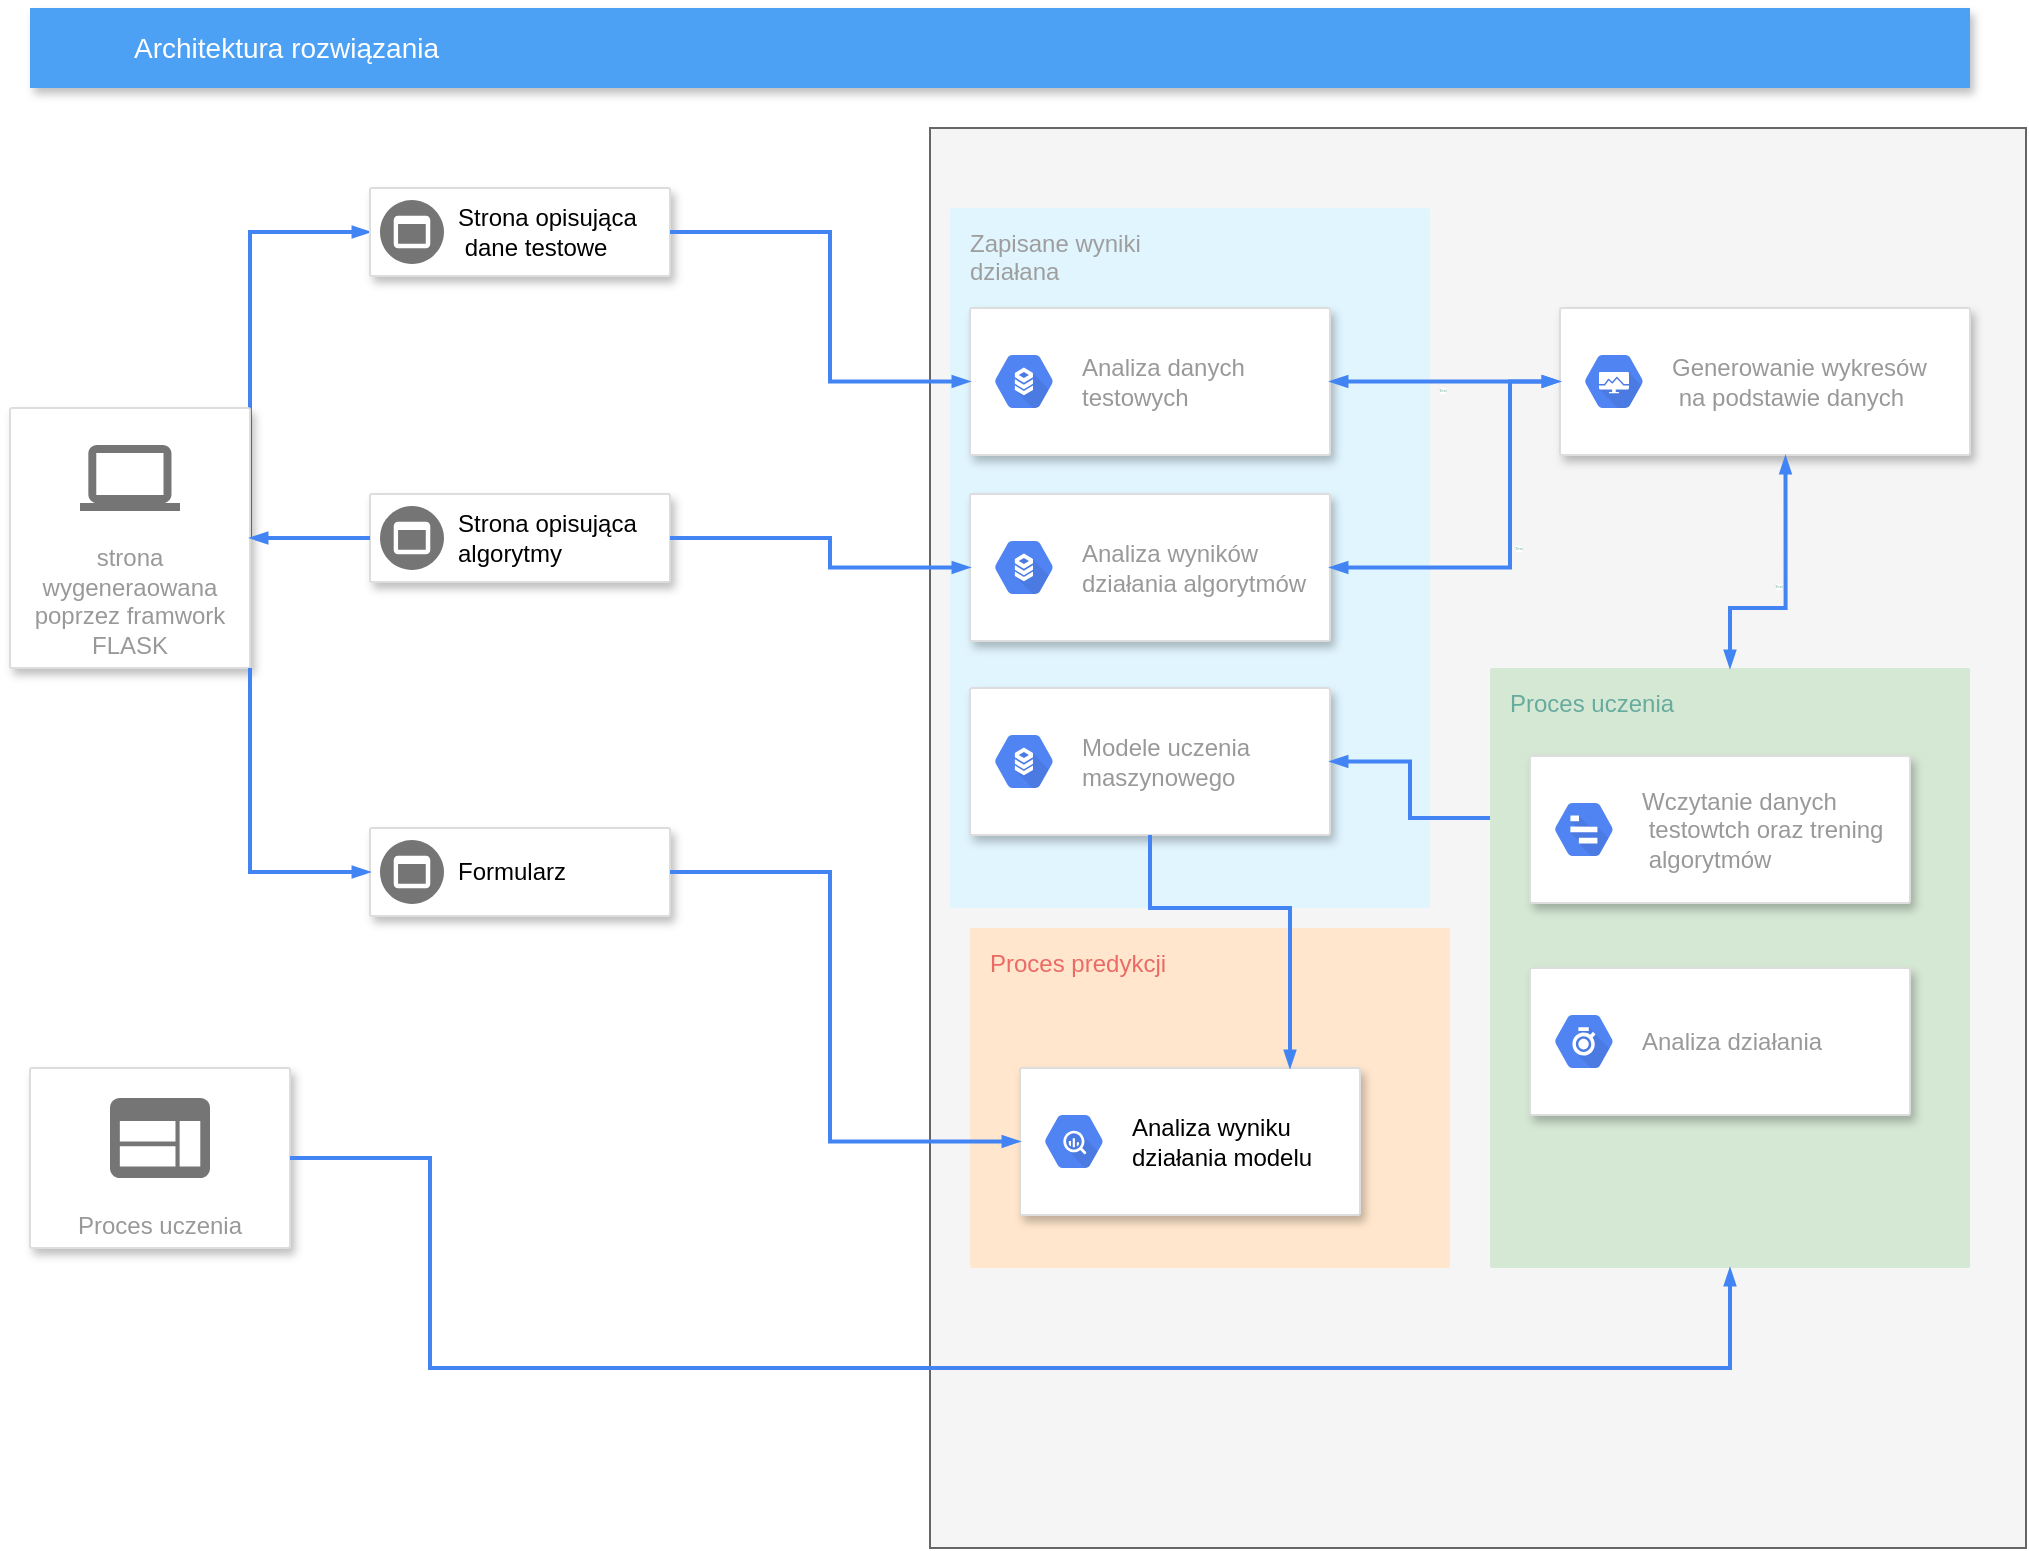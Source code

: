 <mxfile version="16.5.1" type="device"><diagram id="f106602c-feb2-e66a-4537-3a34d633f6aa" name="Page-1"><mxGraphModel dx="1043" dy="780" grid="1" gridSize="10" guides="1" tooltips="1" connect="1" arrows="1" fold="1" page="1" pageScale="1" pageWidth="1169" pageHeight="827" background="none" math="0" shadow="0"><root><mxCell id="0"/><mxCell id="1" parent="0"/><mxCell id="14" value="" style="fillColor=#f5f5f5;strokeColor=#666666;shadow=0;fontSize=14;align=left;spacing=10;fontColor=#333333;9E9E9E;verticalAlign=top;spacingTop=-4;fontStyle=0;spacingLeft=40;html=1;" parent="1" vertex="1"><mxGeometry x="480" y="100" width="548" height="710" as="geometry"/></mxCell><mxCell id="wgKgG9ePYqWSuv54uex_-557" value="&lt;font color=&quot;#ea6b66&quot;&gt;Proces predykcji&lt;/font&gt;" style="rounded=1;absoluteArcSize=1;arcSize=2;html=1;strokeColor=#d79b00;shadow=0;dashed=0;strokeColor=none;fontSize=12;align=left;verticalAlign=top;spacing=10;spacingTop=-4;fillColor=#ffe6cc;" vertex="1" parent="14"><mxGeometry x="20" y="400" width="240" height="170" as="geometry"/></mxCell><mxCell id="wgKgG9ePYqWSuv54uex_-539" value="&lt;font color=&quot;#67ab9f&quot;&gt;Proces uczenia&lt;/font&gt;" style="rounded=1;absoluteArcSize=1;arcSize=2;html=1;strokeColor=#82b366;shadow=0;dashed=0;strokeColor=none;fontSize=12;align=left;verticalAlign=top;spacing=10;spacingTop=-4;fillColor=#d5e8d4;" vertex="1" parent="14"><mxGeometry x="280" y="270" width="240" height="300" as="geometry"/></mxCell><mxCell id="511" value="Zapisane wyniki &lt;br&gt;działana&amp;nbsp;" style="rounded=1;absoluteArcSize=1;arcSize=2;html=1;strokeColor=none;gradientColor=none;shadow=0;dashed=0;strokeColor=none;fontSize=12;fontColor=#9E9E9E;align=left;verticalAlign=top;spacing=10;spacingTop=-4;fillColor=#E1F5FE;" parent="14" vertex="1"><mxGeometry x="10" y="40" width="240" height="350" as="geometry"/></mxCell><mxCell id="503" value="" style="strokeColor=#dddddd;fillColor=#ffffff;shadow=1;strokeWidth=1;rounded=1;absoluteArcSize=1;arcSize=2;fontSize=10;fontColor=#999999;align=left;html=1;" parent="14" vertex="1"><mxGeometry x="20" y="89.995" width="180" height="73.448" as="geometry"/></mxCell><mxCell id="504" value="Analiza danych&amp;nbsp; &lt;br&gt;testowych" style="dashed=0;connectable=0;html=1;fillColor=#5184F3;strokeColor=none;shape=mxgraph.gcp2.hexIcon;prIcon=cloud_sql;part=1;labelPosition=right;verticalLabelPosition=middle;align=left;verticalAlign=middle;spacingLeft=5;fontColor=#999999;fontSize=12;" parent="503" vertex="1"><mxGeometry y="0.5" width="44" height="39" relative="1" as="geometry"><mxPoint x="5" y="-19.5" as="offset"/></mxGeometry></mxCell><mxCell id="wgKgG9ePYqWSuv54uex_-526" value="" style="strokeColor=#dddddd;fillColor=#ffffff;shadow=1;strokeWidth=1;rounded=1;absoluteArcSize=1;arcSize=2;fontSize=10;fontColor=#999999;align=left;html=1;" vertex="1" parent="14"><mxGeometry x="20" y="182.996" width="180" height="73.448" as="geometry"/></mxCell><mxCell id="wgKgG9ePYqWSuv54uex_-527" value="Analiza wyników &lt;br&gt;działania algorytmów" style="dashed=0;connectable=0;html=1;fillColor=#5184F3;strokeColor=none;shape=mxgraph.gcp2.hexIcon;prIcon=cloud_sql;part=1;labelPosition=right;verticalLabelPosition=middle;align=left;verticalAlign=middle;spacingLeft=5;fontColor=#999999;fontSize=12;" vertex="1" parent="wgKgG9ePYqWSuv54uex_-526"><mxGeometry y="0.5" width="44" height="39" relative="1" as="geometry"><mxPoint x="5" y="-19.5" as="offset"/></mxGeometry></mxCell><mxCell id="501" value="" style="strokeColor=#dddddd;fillColor=#ffffff;shadow=1;strokeWidth=1;rounded=1;absoluteArcSize=1;arcSize=2;fontSize=10;fontColor=#999999;align=left;html=1;" parent="14" vertex="1"><mxGeometry x="45" y="470.003" width="170" height="73.448" as="geometry"/></mxCell><mxCell id="502" value="&lt;font color=&quot;#000000&quot;&gt;Analiza wyniku &lt;br&gt;działania modelu&amp;nbsp;&lt;/font&gt;" style="dashed=0;connectable=0;html=1;fillColor=#5184F3;strokeColor=none;shape=mxgraph.gcp2.hexIcon;prIcon=bigquery;part=1;labelPosition=right;verticalLabelPosition=middle;align=left;verticalAlign=middle;spacingLeft=5;fontColor=#999999;fontSize=12;" parent="501" vertex="1"><mxGeometry y="0.5" width="44" height="39" relative="1" as="geometry"><mxPoint x="5" y="-19.5" as="offset"/></mxGeometry></mxCell><mxCell id="wgKgG9ePYqWSuv54uex_-533" value="" style="strokeColor=#dddddd;shadow=1;strokeWidth=1;rounded=1;absoluteArcSize=1;arcSize=2;fontSize=2;fontColor=#FFFFFF;" vertex="1" parent="14"><mxGeometry x="300" y="314" width="190" height="73.45" as="geometry"/></mxCell><mxCell id="wgKgG9ePYqWSuv54uex_-534" value="Wczytanie danych&lt;br&gt;&amp;nbsp;testowtch oraz trening&lt;br&gt;&amp;nbsp;algorytmów" style="sketch=0;dashed=0;connectable=0;html=1;fillColor=#5184F3;strokeColor=none;shape=mxgraph.gcp2.hexIcon;prIcon=trace;part=1;labelPosition=right;verticalLabelPosition=middle;align=left;verticalAlign=middle;spacingLeft=5;fontColor=#999999;fontSize=12;" vertex="1" parent="wgKgG9ePYqWSuv54uex_-533"><mxGeometry y="0.5" width="44" height="39" relative="1" as="geometry"><mxPoint x="5" y="-19.5" as="offset"/></mxGeometry></mxCell><mxCell id="wgKgG9ePYqWSuv54uex_-537" value="" style="strokeColor=#dddddd;shadow=1;strokeWidth=1;rounded=1;absoluteArcSize=1;arcSize=2;fontSize=2;fontColor=#FFFFFF;" vertex="1" parent="14"><mxGeometry x="315" y="89.99" width="205" height="73.45" as="geometry"/></mxCell><mxCell id="wgKgG9ePYqWSuv54uex_-538" value="Generowanie wykresów&lt;br&gt;&amp;nbsp;na podstawie danych" style="sketch=0;dashed=0;connectable=0;html=1;fillColor=#5184F3;strokeColor=none;shape=mxgraph.gcp2.hexIcon;prIcon=cloud_deployment_manager;part=1;labelPosition=right;verticalLabelPosition=middle;align=left;verticalAlign=middle;spacingLeft=5;fontColor=#999999;fontSize=12;" vertex="1" parent="wgKgG9ePYqWSuv54uex_-537"><mxGeometry y="0.5" width="44" height="39" relative="1" as="geometry"><mxPoint x="5" y="-19.5" as="offset"/></mxGeometry></mxCell><mxCell id="wgKgG9ePYqWSuv54uex_-535" value="" style="strokeColor=#dddddd;shadow=1;strokeWidth=1;rounded=1;absoluteArcSize=1;arcSize=2;fontSize=2;fontColor=#FFFFFF;" vertex="1" parent="14"><mxGeometry x="300" y="420" width="190" height="73.45" as="geometry"/></mxCell><mxCell id="wgKgG9ePYqWSuv54uex_-536" value="Analiza działania" style="sketch=0;dashed=0;connectable=0;html=1;fillColor=#5184F3;strokeColor=none;shape=mxgraph.gcp2.hexIcon;prIcon=profiler;part=1;labelPosition=right;verticalLabelPosition=middle;align=left;verticalAlign=middle;spacingLeft=5;fontColor=#999999;fontSize=12;" vertex="1" parent="wgKgG9ePYqWSuv54uex_-535"><mxGeometry y="0.5" width="44" height="39" relative="1" as="geometry"><mxPoint x="5" y="-19.5" as="offset"/></mxGeometry></mxCell><mxCell id="wgKgG9ePYqWSuv54uex_-547" style="edgeStyle=orthogonalEdgeStyle;rounded=0;html=1;labelBackgroundColor=none;startArrow=blockThin;startFill=1;endArrow=blockThin;endFill=1;jettySize=auto;orthogonalLoop=1;strokeColor=#4284F3;strokeWidth=2;fontSize=10;fontColor=#999999;align=center;dashed=0;endSize=4;startSize=4;entryX=1;entryY=0.5;entryDx=0;entryDy=0;exitX=0;exitY=0.5;exitDx=0;exitDy=0;" edge="1" parent="14" source="wgKgG9ePYqWSuv54uex_-537" target="503"><mxGeometry relative="1" as="geometry"><mxPoint x="300" y="432.328" as="sourcePoint"/><mxPoint x="140.067" y="418.722" as="targetPoint"/><Array as="points"><mxPoint x="270" y="127"/><mxPoint x="270" y="127"/></Array></mxGeometry></mxCell><mxCell id="wgKgG9ePYqWSuv54uex_-548" value="Text" style="edgeLabel;html=1;align=center;verticalAlign=middle;resizable=0;points=[];fontSize=2;fontColor=#67AB9F;" vertex="1" connectable="0" parent="wgKgG9ePYqWSuv54uex_-547"><mxGeometry x="0.038" y="4" relative="1" as="geometry"><mxPoint as="offset"/></mxGeometry></mxCell><mxCell id="wgKgG9ePYqWSuv54uex_-549" style="edgeStyle=orthogonalEdgeStyle;rounded=0;html=1;labelBackgroundColor=none;startArrow=blockThin;startFill=1;endArrow=blockThin;endFill=1;jettySize=auto;orthogonalLoop=1;strokeColor=#4284F3;strokeWidth=2;fontSize=10;fontColor=#999999;align=center;dashed=0;endSize=4;startSize=4;entryX=1;entryY=0.5;entryDx=0;entryDy=0;exitX=0;exitY=0.5;exitDx=0;exitDy=0;" edge="1" parent="14" source="wgKgG9ePYqWSuv54uex_-537" target="wgKgG9ePYqWSuv54uex_-526"><mxGeometry relative="1" as="geometry"><mxPoint x="325" y="136.715" as="sourcePoint"/><mxPoint x="210" y="136.719" as="targetPoint"/><Array as="points"><mxPoint x="290" y="127"/><mxPoint x="290" y="220"/></Array></mxGeometry></mxCell><mxCell id="wgKgG9ePYqWSuv54uex_-550" value="Text" style="edgeLabel;html=1;align=center;verticalAlign=middle;resizable=0;points=[];fontSize=2;fontColor=#67AB9F;" vertex="1" connectable="0" parent="wgKgG9ePYqWSuv54uex_-549"><mxGeometry x="0.038" y="4" relative="1" as="geometry"><mxPoint as="offset"/></mxGeometry></mxCell><mxCell id="wgKgG9ePYqWSuv54uex_-551" style="edgeStyle=orthogonalEdgeStyle;rounded=0;html=1;labelBackgroundColor=none;startArrow=blockThin;startFill=1;endArrow=blockThin;endFill=1;jettySize=auto;orthogonalLoop=1;strokeColor=#4284F3;strokeWidth=2;fontSize=10;fontColor=#999999;align=center;dashed=0;endSize=4;startSize=4;entryX=0.55;entryY=1.008;entryDx=0;entryDy=0;exitX=0.5;exitY=0;exitDx=0;exitDy=0;entryPerimeter=0;" edge="1" parent="14" source="wgKgG9ePYqWSuv54uex_-539" target="wgKgG9ePYqWSuv54uex_-537"><mxGeometry relative="1" as="geometry"><mxPoint x="335" y="146.715" as="sourcePoint"/><mxPoint x="220" y="146.719" as="targetPoint"/><Array as="points"><mxPoint x="400" y="240"/><mxPoint x="428" y="240"/></Array></mxGeometry></mxCell><mxCell id="wgKgG9ePYqWSuv54uex_-552" value="Text" style="edgeLabel;html=1;align=center;verticalAlign=middle;resizable=0;points=[];fontSize=2;fontColor=#67AB9F;" vertex="1" connectable="0" parent="wgKgG9ePYqWSuv54uex_-551"><mxGeometry x="0.038" y="4" relative="1" as="geometry"><mxPoint as="offset"/></mxGeometry></mxCell><mxCell id="wgKgG9ePYqWSuv54uex_-553" value="" style="strokeColor=#dddddd;fillColor=#ffffff;shadow=1;strokeWidth=1;rounded=1;absoluteArcSize=1;arcSize=2;fontSize=10;fontColor=#999999;align=left;html=1;" vertex="1" parent="14"><mxGeometry x="20" y="279.996" width="180" height="73.448" as="geometry"/></mxCell><mxCell id="wgKgG9ePYqWSuv54uex_-554" value="Modele uczenia &lt;br&gt;maszynowego" style="dashed=0;connectable=0;html=1;fillColor=#5184F3;strokeColor=none;shape=mxgraph.gcp2.hexIcon;prIcon=cloud_sql;part=1;labelPosition=right;verticalLabelPosition=middle;align=left;verticalAlign=middle;spacingLeft=5;fontColor=#999999;fontSize=12;" vertex="1" parent="wgKgG9ePYqWSuv54uex_-553"><mxGeometry y="0.5" width="44" height="39" relative="1" as="geometry"><mxPoint x="5" y="-19.5" as="offset"/></mxGeometry></mxCell><mxCell id="wgKgG9ePYqWSuv54uex_-544" value="" style="edgeStyle=orthogonalEdgeStyle;fontSize=12;html=1;endArrow=blockThin;endFill=1;rounded=0;strokeWidth=2;endSize=4;startSize=4;dashed=0;strokeColor=#4284F3;fontColor=#67AB9F;exitX=0;exitY=0.25;exitDx=0;exitDy=0;" edge="1" parent="14" source="wgKgG9ePYqWSuv54uex_-539" target="wgKgG9ePYqWSuv54uex_-553"><mxGeometry width="100" relative="1" as="geometry"><mxPoint x="90" y="410" as="sourcePoint"/><mxPoint x="190" y="410" as="targetPoint"/></mxGeometry></mxCell><mxCell id="wgKgG9ePYqWSuv54uex_-558" value="" style="edgeStyle=orthogonalEdgeStyle;fontSize=12;html=1;endArrow=blockThin;endFill=1;rounded=0;strokeWidth=2;endSize=4;startSize=4;dashed=0;strokeColor=#4284F3;fontColor=#67AB9F;exitX=0.5;exitY=1;exitDx=0;exitDy=0;" edge="1" parent="14" source="wgKgG9ePYqWSuv54uex_-553" target="501"><mxGeometry width="100" relative="1" as="geometry"><mxPoint x="290" y="355" as="sourcePoint"/><mxPoint x="210" y="326.667" as="targetPoint"/><Array as="points"><mxPoint x="110" y="390"/><mxPoint x="180" y="390"/></Array></mxGeometry></mxCell><mxCell id="2" value="Architektura rozwiązania" style="fillColor=#4DA1F5;strokeColor=none;shadow=1;gradientColor=none;fontSize=14;align=left;spacingLeft=50;fontColor=#ffffff;html=1;" parent="1" vertex="1"><mxGeometry x="30" y="40" width="970" height="40" as="geometry"/></mxCell><mxCell id="507" style="edgeStyle=orthogonalEdgeStyle;rounded=0;html=1;labelBackgroundColor=none;startArrow=none;startFill=1;endArrow=blockThin;endFill=1;jettySize=auto;orthogonalLoop=1;strokeColor=#4284F3;strokeWidth=2;fontSize=10;fontColor=#999999;align=center;dashed=0;endSize=4;startSize=4;exitX=1;exitY=0.5;exitDx=0;exitDy=0;entryX=0;entryY=0.5;entryDx=0;entryDy=0;" parent="1" source="495" target="497" edge="1"><mxGeometry relative="1" as="geometry"><Array as="points"><mxPoint x="140" y="152"/></Array></mxGeometry></mxCell><mxCell id="495" value="strona wygeneraowana poprzez framwork FLASK" style="strokeColor=#dddddd;fillColor=#ffffff;shadow=1;strokeWidth=1;rounded=1;absoluteArcSize=1;arcSize=2;labelPosition=center;verticalLabelPosition=middle;align=center;verticalAlign=bottom;spacingLeft=0;fontColor=#999999;fontSize=12;whiteSpace=wrap;spacingBottom=2;html=1;" parent="1" vertex="1"><mxGeometry x="20" y="240" width="120" height="130" as="geometry"/></mxCell><mxCell id="496" value="" style="dashed=0;connectable=0;html=1;fillColor=#757575;strokeColor=none;shape=mxgraph.gcp2.laptop;part=1;" parent="495" vertex="1"><mxGeometry x="0.5" width="50" height="33" relative="1" as="geometry"><mxPoint x="-25" y="18.5" as="offset"/></mxGeometry></mxCell><mxCell id="497" value="" style="strokeColor=#dddddd;fillColor=#ffffff;shadow=1;strokeWidth=1;rounded=1;absoluteArcSize=1;arcSize=2;fontSize=10;fontColor=#999999;align=left;html=1;" parent="1" vertex="1"><mxGeometry x="200" y="130" width="150" height="44" as="geometry"/></mxCell><mxCell id="498" value="Strona opisująca&lt;br&gt;&amp;nbsp;dane testowe" style="dashed=0;connectable=0;html=1;fillColor=#757575;strokeColor=none;shape=mxgraph.gcp2.frontend_platform_services;part=1;labelPosition=right;verticalLabelPosition=middle;align=left;verticalAlign=middle;spacingLeft=5;fontColor=#000000;fontSize=12;" parent="497" vertex="1"><mxGeometry y="0.5" width="32" height="32" relative="1" as="geometry"><mxPoint x="5" y="-16" as="offset"/></mxGeometry></mxCell><mxCell id="wgKgG9ePYqWSuv54uex_-518" value="" style="strokeColor=#dddddd;fillColor=#ffffff;shadow=1;strokeWidth=1;rounded=1;absoluteArcSize=1;arcSize=2;fontSize=10;fontColor=#999999;align=left;html=1;" vertex="1" parent="1"><mxGeometry x="200" y="450" width="150" height="44" as="geometry"/></mxCell><mxCell id="wgKgG9ePYqWSuv54uex_-519" value="Formularz&amp;nbsp;" style="dashed=0;connectable=0;html=1;fillColor=#757575;strokeColor=none;shape=mxgraph.gcp2.frontend_platform_services;part=1;labelPosition=right;verticalLabelPosition=middle;align=left;verticalAlign=middle;spacingLeft=5;fontColor=#000000;fontSize=12;" vertex="1" parent="wgKgG9ePYqWSuv54uex_-518"><mxGeometry y="0.5" width="32" height="32" relative="1" as="geometry"><mxPoint x="5" y="-16" as="offset"/></mxGeometry></mxCell><mxCell id="wgKgG9ePYqWSuv54uex_-516" value="" style="strokeColor=#dddddd;fillColor=#ffffff;shadow=1;strokeWidth=1;rounded=1;absoluteArcSize=1;arcSize=2;fontSize=10;fontColor=#999999;align=left;html=1;" vertex="1" parent="1"><mxGeometry x="200" y="283" width="150" height="44" as="geometry"/></mxCell><mxCell id="wgKgG9ePYqWSuv54uex_-517" value="Strona opisująca&amp;nbsp;&lt;br&gt;algorytmy" style="dashed=0;connectable=0;html=1;fillColor=#757575;strokeColor=none;shape=mxgraph.gcp2.frontend_platform_services;part=1;labelPosition=right;verticalLabelPosition=middle;align=left;verticalAlign=middle;spacingLeft=5;fontColor=#000000;fontSize=12;" vertex="1" parent="wgKgG9ePYqWSuv54uex_-516"><mxGeometry y="0.5" width="32" height="32" relative="1" as="geometry"><mxPoint x="5" y="-16" as="offset"/></mxGeometry></mxCell><mxCell id="wgKgG9ePYqWSuv54uex_-520" value="" style="edgeStyle=orthogonalEdgeStyle;rounded=0;html=1;labelBackgroundColor=none;startArrow=blockThin;startFill=1;endArrow=none;endFill=1;jettySize=auto;orthogonalLoop=1;strokeColor=#4284F3;strokeWidth=2;fontSize=10;fontColor=#999999;align=center;dashed=0;endSize=4;startSize=4;entryX=0;entryY=0.5;entryDx=0;entryDy=0;" edge="1" parent="1" source="495" target="wgKgG9ePYqWSuv54uex_-516"><mxGeometry relative="1" as="geometry"><mxPoint x="80.067" y="235" as="sourcePoint"/><mxPoint x="265" y="154" as="targetPoint"/><Array as="points"><mxPoint x="190" y="305"/><mxPoint x="190" y="305"/></Array></mxGeometry></mxCell><mxCell id="wgKgG9ePYqWSuv54uex_-521" style="edgeStyle=orthogonalEdgeStyle;rounded=0;html=1;labelBackgroundColor=none;startArrow=none;startFill=1;endArrow=blockThin;endFill=1;jettySize=auto;orthogonalLoop=1;strokeColor=#4284F3;strokeWidth=2;fontSize=10;fontColor=#999999;align=center;dashed=0;endSize=4;startSize=4;entryX=0;entryY=0.5;entryDx=0;entryDy=0;exitX=1;exitY=1;exitDx=0;exitDy=0;" edge="1" parent="1" source="495" target="wgKgG9ePYqWSuv54uex_-518"><mxGeometry relative="1" as="geometry"><mxPoint x="150" y="320" as="sourcePoint"/><mxPoint x="200" y="162" as="targetPoint"/><Array as="points"><mxPoint x="140" y="472"/></Array></mxGeometry></mxCell><mxCell id="wgKgG9ePYqWSuv54uex_-529" value="" style="edgeStyle=orthogonalEdgeStyle;rounded=0;html=1;labelBackgroundColor=none;startArrow=blockThin;startFill=1;endArrow=none;endFill=1;jettySize=auto;orthogonalLoop=1;strokeColor=#4284F3;strokeWidth=2;fontSize=10;fontColor=#999999;align=center;dashed=0;endSize=4;startSize=4;entryX=1;entryY=0.5;entryDx=0;entryDy=0;exitX=0;exitY=0.5;exitDx=0;exitDy=0;" edge="1" parent="1" source="503" target="497"><mxGeometry relative="1" as="geometry"><mxPoint x="150" y="315" as="sourcePoint"/><mxPoint x="210" y="315" as="targetPoint"/><Array as="points"><mxPoint x="430" y="227"/><mxPoint x="430" y="152"/></Array></mxGeometry></mxCell><mxCell id="wgKgG9ePYqWSuv54uex_-530" value="" style="edgeStyle=orthogonalEdgeStyle;rounded=0;html=1;labelBackgroundColor=none;startArrow=blockThin;startFill=1;endArrow=none;endFill=1;jettySize=auto;orthogonalLoop=1;strokeColor=#4284F3;strokeWidth=2;fontSize=10;fontColor=#999999;align=center;dashed=0;endSize=4;startSize=4;entryX=1;entryY=0.5;entryDx=0;entryDy=0;exitX=0;exitY=0.5;exitDx=0;exitDy=0;" edge="1" parent="1" source="wgKgG9ePYqWSuv54uex_-526" target="wgKgG9ePYqWSuv54uex_-516"><mxGeometry relative="1" as="geometry"><mxPoint x="520" y="250" as="sourcePoint"/><mxPoint x="360" y="162" as="targetPoint"/><Array as="points"><mxPoint x="430" y="320"/><mxPoint x="430" y="305"/></Array></mxGeometry></mxCell><mxCell id="wgKgG9ePYqWSuv54uex_-531" value="" style="edgeStyle=orthogonalEdgeStyle;rounded=0;html=1;labelBackgroundColor=none;startArrow=blockThin;startFill=1;endArrow=none;endFill=1;jettySize=auto;orthogonalLoop=1;strokeColor=#4284F3;strokeWidth=2;fontSize=10;fontColor=#999999;align=center;dashed=0;endSize=4;startSize=4;entryX=1;entryY=0.5;entryDx=0;entryDy=0;exitX=0;exitY=0.5;exitDx=0;exitDy=0;" edge="1" parent="1" source="501" target="wgKgG9ePYqWSuv54uex_-518"><mxGeometry relative="1" as="geometry"><mxPoint x="520" y="330" as="sourcePoint"/><mxPoint x="360" y="315" as="targetPoint"/><Array as="points"><mxPoint x="430" y="607"/><mxPoint x="430" y="472"/></Array></mxGeometry></mxCell><mxCell id="wgKgG9ePYqWSuv54uex_-542" value="Proces uczenia" style="strokeColor=#dddddd;shadow=1;strokeWidth=1;rounded=1;absoluteArcSize=1;arcSize=2;labelPosition=center;verticalLabelPosition=middle;align=center;verticalAlign=bottom;spacingLeft=0;fontColor=#999999;fontSize=12;whiteSpace=wrap;spacingBottom=2;" vertex="1" parent="1"><mxGeometry x="30" y="570" width="130" height="90" as="geometry"/></mxCell><mxCell id="wgKgG9ePYqWSuv54uex_-543" value="" style="sketch=0;dashed=0;connectable=0;html=1;fillColor=#757575;strokeColor=none;shape=mxgraph.gcp2.application;part=1;fontSize=2;fontColor=#67AB9F;" vertex="1" parent="wgKgG9ePYqWSuv54uex_-542"><mxGeometry x="0.5" width="50" height="40" relative="1" as="geometry"><mxPoint x="-25" y="15" as="offset"/></mxGeometry></mxCell><mxCell id="wgKgG9ePYqWSuv54uex_-545" value="" style="edgeStyle=orthogonalEdgeStyle;fontSize=12;html=1;endArrow=blockThin;endFill=1;rounded=0;strokeWidth=2;endSize=4;startSize=4;dashed=0;strokeColor=#4284F3;fontColor=#67AB9F;exitX=1;exitY=0.5;exitDx=0;exitDy=0;entryX=0.5;entryY=1;entryDx=0;entryDy=0;" edge="1" parent="1" source="wgKgG9ePYqWSuv54uex_-542" target="wgKgG9ePYqWSuv54uex_-539"><mxGeometry width="100" relative="1" as="geometry"><mxPoint x="570" y="510" as="sourcePoint"/><mxPoint x="730" y="580" as="targetPoint"/><Array as="points"><mxPoint x="230" y="720"/><mxPoint x="880" y="720"/></Array></mxGeometry></mxCell></root></mxGraphModel></diagram></mxfile>